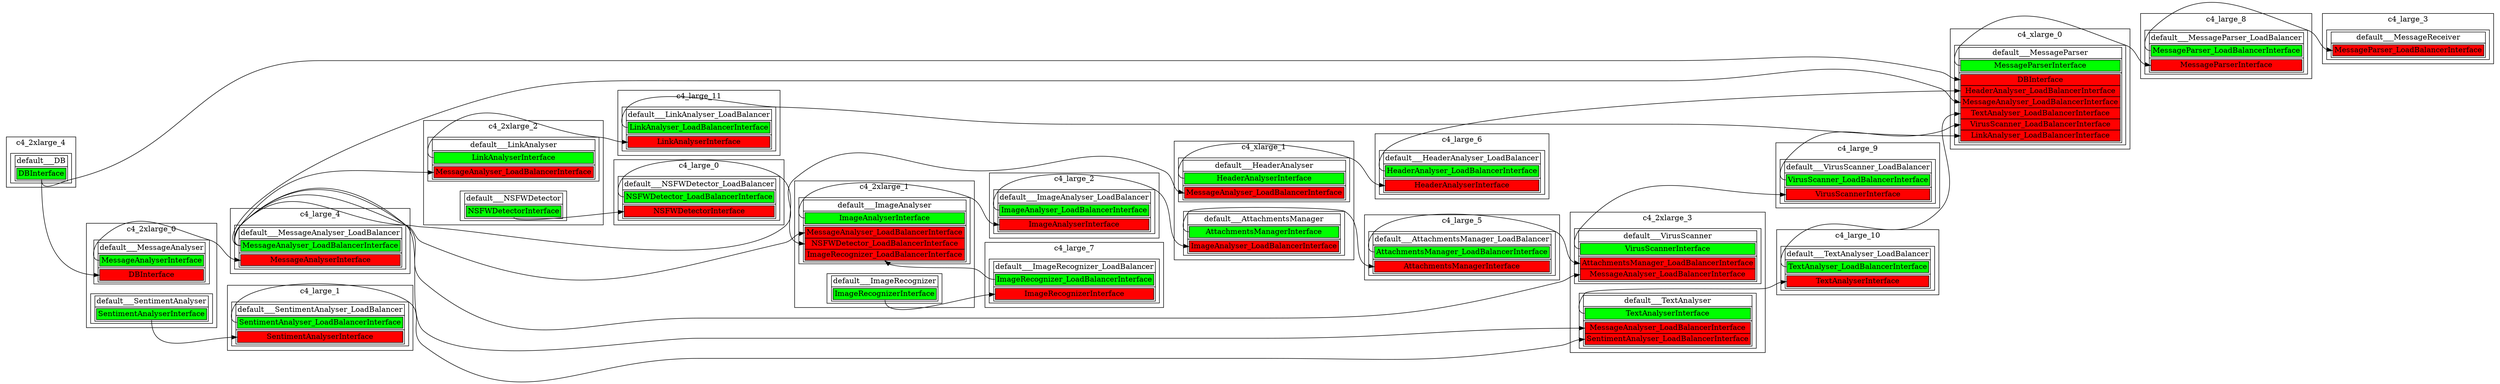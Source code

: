 digraph Configuration {
rankdir=LR;
subgraph cluster_c4_large_5 {
label = "c4_large_5";
comp_10 [shape=box,label=<
<table border="0" cellborder="1" cellspacing="0"><tr><td colspan="2">default___AttachmentsManager_LoadBalancer</td></tr>
<tr><td><table border="0" cellborder="1" cellspacing="0" bgcolor="green">
<tr><td port="prov_AttachmentsManager_LoadBalancerInterface">AttachmentsManager_LoadBalancerInterface</td></tr>
</table></td></tr>
<tr><td><table border="0" cellborder="1" cellspacing="0" bgcolor="red">
<tr><td port="req_AttachmentsManagerInterface">AttachmentsManagerInterface</td></tr>
</table></td></tr>
</table>
>];
}
subgraph cluster_c4_large_10 {
label = "c4_large_10";
comp_5 [shape=box,label=<
<table border="0" cellborder="1" cellspacing="0"><tr><td colspan="2">default___TextAnalyser_LoadBalancer</td></tr>
<tr><td><table border="0" cellborder="1" cellspacing="0" bgcolor="green">
<tr><td port="prov_TextAnalyser_LoadBalancerInterface">TextAnalyser_LoadBalancerInterface</td></tr>
</table></td></tr>
<tr><td><table border="0" cellborder="1" cellspacing="0" bgcolor="red">
<tr><td port="req_TextAnalyserInterface">TextAnalyserInterface</td></tr>
</table></td></tr>
</table>
>];
}
subgraph cluster_c4_xlarge_0 {
label = "c4_xlarge_0";
comp_3 [shape=box,label=<
<table border="0" cellborder="1" cellspacing="0"><tr><td colspan="2">default___MessageParser</td></tr>
<tr><td><table border="0" cellborder="1" cellspacing="0" bgcolor="green">
<tr><td port="prov_MessageParserInterface">MessageParserInterface</td></tr>
</table></td></tr>
<tr><td><table border="0" cellborder="1" cellspacing="0" bgcolor="red">
<tr><td port="req_DBInterface">DBInterface</td></tr>
<tr><td port="req_HeaderAnalyser_LoadBalancerInterface">HeaderAnalyser_LoadBalancerInterface</td></tr>
<tr><td port="req_MessageAnalyser_LoadBalancerInterface">MessageAnalyser_LoadBalancerInterface</td></tr>
<tr><td port="req_TextAnalyser_LoadBalancerInterface">TextAnalyser_LoadBalancerInterface</td></tr>
<tr><td port="req_VirusScanner_LoadBalancerInterface">VirusScanner_LoadBalancerInterface</td></tr>
<tr><td port="req_LinkAnalyser_LoadBalancerInterface">LinkAnalyser_LoadBalancerInterface</td></tr>
</table></td></tr>
</table>
>];
}
subgraph cluster_c4_large_2 {
label = "c4_large_2";
comp_9 [shape=box,label=<
<table border="0" cellborder="1" cellspacing="0"><tr><td colspan="2">default___ImageAnalyser_LoadBalancer</td></tr>
<tr><td><table border="0" cellborder="1" cellspacing="0" bgcolor="green">
<tr><td port="prov_ImageAnalyser_LoadBalancerInterface">ImageAnalyser_LoadBalancerInterface</td></tr>
</table></td></tr>
<tr><td><table border="0" cellborder="1" cellspacing="0" bgcolor="red">
<tr><td port="req_ImageAnalyserInterface">ImageAnalyserInterface</td></tr>
</table></td></tr>
</table>
>];
}
subgraph cluster_c4_2xlarge_1 {
label = "c4_2xlarge_1";
comp_16 [shape=box,label=<
<table border="0" cellborder="1" cellspacing="0"><tr><td colspan="2">default___ImageRecognizer</td></tr>
<tr><td><table border="0" cellborder="1" cellspacing="0" bgcolor="green">
<tr><td port="prov_ImageRecognizerInterface">ImageRecognizerInterface</td></tr>
</table></td></tr>
</table>
>];
comp_17 [shape=box,label=<
<table border="0" cellborder="1" cellspacing="0"><tr><td colspan="2">default___ImageAnalyser</td></tr>
<tr><td><table border="0" cellborder="1" cellspacing="0" bgcolor="green">
<tr><td port="prov_ImageAnalyserInterface">ImageAnalyserInterface</td></tr>
</table></td></tr>
<tr><td><table border="0" cellborder="1" cellspacing="0" bgcolor="red">
<tr><td port="req_MessageAnalyser_LoadBalancerInterface">MessageAnalyser_LoadBalancerInterface</td></tr>
<tr><td port="req_NSFWDetector_LoadBalancerInterface">NSFWDetector_LoadBalancerInterface</td></tr>
<tr><td port="req_ImageRecognizer_LoadBalancerInterface">ImageRecognizer_LoadBalancerInterface</td></tr>
</table></td></tr>
</table>
>];
}
subgraph cluster_c4_large_6 {
label = "c4_large_6";
comp_13 [shape=box,label=<
<table border="0" cellborder="1" cellspacing="0"><tr><td colspan="2">default___HeaderAnalyser_LoadBalancer</td></tr>
<tr><td><table border="0" cellborder="1" cellspacing="0" bgcolor="green">
<tr><td port="prov_HeaderAnalyser_LoadBalancerInterface">HeaderAnalyser_LoadBalancerInterface</td></tr>
</table></td></tr>
<tr><td><table border="0" cellborder="1" cellspacing="0" bgcolor="red">
<tr><td port="req_HeaderAnalyserInterface">HeaderAnalyserInterface</td></tr>
</table></td></tr>
</table>
>];
}
subgraph cluster_c4_large_11 {
label = "c4_large_11";
comp_4 [shape=box,label=<
<table border="0" cellborder="1" cellspacing="0"><tr><td colspan="2">default___LinkAnalyser_LoadBalancer</td></tr>
<tr><td><table border="0" cellborder="1" cellspacing="0" bgcolor="green">
<tr><td port="prov_LinkAnalyser_LoadBalancerInterface">LinkAnalyser_LoadBalancerInterface</td></tr>
</table></td></tr>
<tr><td><table border="0" cellborder="1" cellspacing="0" bgcolor="red">
<tr><td port="req_LinkAnalyserInterface">LinkAnalyserInterface</td></tr>
</table></td></tr>
</table>
>];
}
subgraph cluster_c4_large_8 {
label = "c4_large_8";
comp_15 [shape=box,label=<
<table border="0" cellborder="1" cellspacing="0"><tr><td colspan="2">default___MessageParser_LoadBalancer</td></tr>
<tr><td><table border="0" cellborder="1" cellspacing="0" bgcolor="green">
<tr><td port="prov_MessageParser_LoadBalancerInterface">MessageParser_LoadBalancerInterface</td></tr>
</table></td></tr>
<tr><td><table border="0" cellborder="1" cellspacing="0" bgcolor="red">
<tr><td port="req_MessageParserInterface">MessageParserInterface</td></tr>
</table></td></tr>
</table>
>];
}
subgraph cluster_c4_large_3 {
label = "c4_large_3";
comp_8 [shape=box,label=<
<table border="0" cellborder="1" cellspacing="0"><tr><td colspan="2">default___MessageReceiver</td></tr>
<tr><td><table border="0" cellborder="1" cellspacing="0" bgcolor="red">
<tr><td port="req_MessageParser_LoadBalancerInterface">MessageParser_LoadBalancerInterface</td></tr>
</table></td></tr>
</table>
>];
}
subgraph cluster_c4_large_7 {
label = "c4_large_7";
comp_12 [shape=box,label=<
<table border="0" cellborder="1" cellspacing="0"><tr><td colspan="2">default___ImageRecognizer_LoadBalancer</td></tr>
<tr><td><table border="0" cellborder="1" cellspacing="0" bgcolor="green">
<tr><td port="prov_ImageRecognizer_LoadBalancerInterface">ImageRecognizer_LoadBalancerInterface</td></tr>
</table></td></tr>
<tr><td><table border="0" cellborder="1" cellspacing="0" bgcolor="red">
<tr><td port="req_ImageRecognizerInterface">ImageRecognizerInterface</td></tr>
</table></td></tr>
</table>
>];
}
subgraph cluster_c4_large_9 {
label = "c4_large_9";
comp_14 [shape=box,label=<
<table border="0" cellborder="1" cellspacing="0"><tr><td colspan="2">default___VirusScanner_LoadBalancer</td></tr>
<tr><td><table border="0" cellborder="1" cellspacing="0" bgcolor="green">
<tr><td port="prov_VirusScanner_LoadBalancerInterface">VirusScanner_LoadBalancerInterface</td></tr>
</table></td></tr>
<tr><td><table border="0" cellborder="1" cellspacing="0" bgcolor="red">
<tr><td port="req_VirusScannerInterface">VirusScannerInterface</td></tr>
</table></td></tr>
</table>
>];
}
subgraph cluster_c4_large_0 {
label = "c4_large_0";
comp_7 [shape=box,label=<
<table border="0" cellborder="1" cellspacing="0"><tr><td colspan="2">default___NSFWDetector_LoadBalancer</td></tr>
<tr><td><table border="0" cellborder="1" cellspacing="0" bgcolor="green">
<tr><td port="prov_NSFWDetector_LoadBalancerInterface">NSFWDetector_LoadBalancerInterface</td></tr>
</table></td></tr>
<tr><td><table border="0" cellborder="1" cellspacing="0" bgcolor="red">
<tr><td port="req_NSFWDetectorInterface">NSFWDetectorInterface</td></tr>
</table></td></tr>
</table>
>];
}
subgraph cluster_c4_2xlarge_2 {
label = "c4_2xlarge_2";
comp_22 [shape=box,label=<
<table border="0" cellborder="1" cellspacing="0"><tr><td colspan="2">default___NSFWDetector</td></tr>
<tr><td><table border="0" cellborder="1" cellspacing="0" bgcolor="green">
<tr><td port="prov_NSFWDetectorInterface">NSFWDetectorInterface</td></tr>
</table></td></tr>
</table>
>];
comp_23 [shape=box,label=<
<table border="0" cellborder="1" cellspacing="0"><tr><td colspan="2">default___LinkAnalyser</td></tr>
<tr><td><table border="0" cellborder="1" cellspacing="0" bgcolor="green">
<tr><td port="prov_LinkAnalyserInterface">LinkAnalyserInterface</td></tr>
</table></td></tr>
<tr><td><table border="0" cellborder="1" cellspacing="0" bgcolor="red">
<tr><td port="req_MessageAnalyser_LoadBalancerInterface">MessageAnalyser_LoadBalancerInterface</td></tr>
</table></td></tr>
</table>
>];
}
subgraph cluster_c4_large_4 {
label = "c4_large_4";
comp_11 [shape=box,label=<
<table border="0" cellborder="1" cellspacing="0"><tr><td colspan="2">default___MessageAnalyser_LoadBalancer</td></tr>
<tr><td><table border="0" cellborder="1" cellspacing="0" bgcolor="green">
<tr><td port="prov_MessageAnalyser_LoadBalancerInterface">MessageAnalyser_LoadBalancerInterface</td></tr>
</table></td></tr>
<tr><td><table border="0" cellborder="1" cellspacing="0" bgcolor="red">
<tr><td port="req_MessageAnalyserInterface">MessageAnalyserInterface</td></tr>
</table></td></tr>
</table>
>];
}
subgraph cluster_c4_2xlarge_4 {
label = "c4_2xlarge_4";
comp_24 [shape=box,label=<
<table border="0" cellborder="1" cellspacing="0"><tr><td colspan="2">default___DB</td></tr>
<tr><td><table border="0" cellborder="1" cellspacing="0" bgcolor="green">
<tr><td port="prov_DBInterface">DBInterface</td></tr>
</table></td></tr>
</table>
>];
}
subgraph cluster_c4_large_1 {
label = "c4_large_1";
comp_6 [shape=box,label=<
<table border="0" cellborder="1" cellspacing="0"><tr><td colspan="2">default___SentimentAnalyser_LoadBalancer</td></tr>
<tr><td><table border="0" cellborder="1" cellspacing="0" bgcolor="green">
<tr><td port="prov_SentimentAnalyser_LoadBalancerInterface">SentimentAnalyser_LoadBalancerInterface</td></tr>
</table></td></tr>
<tr><td><table border="0" cellborder="1" cellspacing="0" bgcolor="red">
<tr><td port="req_SentimentAnalyserInterface">SentimentAnalyserInterface</td></tr>
</table></td></tr>
</table>
>];
}
subgraph cluster_c4_2xlarge_3 {
label = "c4_2xlarge_3";
comp_20 [shape=box,label=<
<table border="0" cellborder="1" cellspacing="0"><tr><td colspan="2">default___TextAnalyser</td></tr>
<tr><td><table border="0" cellborder="1" cellspacing="0" bgcolor="green">
<tr><td port="prov_TextAnalyserInterface">TextAnalyserInterface</td></tr>
</table></td></tr>
<tr><td><table border="0" cellborder="1" cellspacing="0" bgcolor="red">
<tr><td port="req_MessageAnalyser_LoadBalancerInterface">MessageAnalyser_LoadBalancerInterface</td></tr>
<tr><td port="req_SentimentAnalyser_LoadBalancerInterface">SentimentAnalyser_LoadBalancerInterface</td></tr>
</table></td></tr>
</table>
>];
comp_21 [shape=box,label=<
<table border="0" cellborder="1" cellspacing="0"><tr><td colspan="2">default___VirusScanner</td></tr>
<tr><td><table border="0" cellborder="1" cellspacing="0" bgcolor="green">
<tr><td port="prov_VirusScannerInterface">VirusScannerInterface</td></tr>
</table></td></tr>
<tr><td><table border="0" cellborder="1" cellspacing="0" bgcolor="red">
<tr><td port="req_AttachmentsManager_LoadBalancerInterface">AttachmentsManager_LoadBalancerInterface</td></tr>
<tr><td port="req_MessageAnalyser_LoadBalancerInterface">MessageAnalyser_LoadBalancerInterface</td></tr>
</table></td></tr>
</table>
>];
}
subgraph cluster_c4_2xlarge_0 {
label = "c4_2xlarge_0";
comp_18 [shape=box,label=<
<table border="0" cellborder="1" cellspacing="0"><tr><td colspan="2">default___SentimentAnalyser</td></tr>
<tr><td><table border="0" cellborder="1" cellspacing="0" bgcolor="green">
<tr><td port="prov_SentimentAnalyserInterface">SentimentAnalyserInterface</td></tr>
</table></td></tr>
</table>
>];
comp_19 [shape=box,label=<
<table border="0" cellborder="1" cellspacing="0"><tr><td colspan="2">default___MessageAnalyser</td></tr>
<tr><td><table border="0" cellborder="1" cellspacing="0" bgcolor="green">
<tr><td port="prov_MessageAnalyserInterface">MessageAnalyserInterface</td></tr>
</table></td></tr>
<tr><td><table border="0" cellborder="1" cellspacing="0" bgcolor="red">
<tr><td port="req_DBInterface">DBInterface</td></tr>
</table></td></tr>
</table>
>];
}
subgraph cluster_c4_xlarge_1 {
label = "c4_xlarge_1";
comp_1 [shape=box,label=<
<table border="0" cellborder="1" cellspacing="0"><tr><td colspan="2">default___HeaderAnalyser</td></tr>
<tr><td><table border="0" cellborder="1" cellspacing="0" bgcolor="green">
<tr><td port="prov_HeaderAnalyserInterface">HeaderAnalyserInterface</td></tr>
</table></td></tr>
<tr><td><table border="0" cellborder="1" cellspacing="0" bgcolor="red">
<tr><td port="req_MessageAnalyser_LoadBalancerInterface">MessageAnalyser_LoadBalancerInterface</td></tr>
</table></td></tr>
</table>
>];
comp_2 [shape=box,label=<
<table border="0" cellborder="1" cellspacing="0"><tr><td colspan="2">default___AttachmentsManager</td></tr>
<tr><td><table border="0" cellborder="1" cellspacing="0" bgcolor="green">
<tr><td port="prov_AttachmentsManagerInterface">AttachmentsManagerInterface</td></tr>
</table></td></tr>
<tr><td><table border="0" cellborder="1" cellspacing="0" bgcolor="red">
<tr><td port="req_ImageAnalyser_LoadBalancerInterface">ImageAnalyser_LoadBalancerInterface</td></tr>
</table></td></tr>
</table>
>];
}
comp_1:prov_HeaderAnalyserInterface -> comp_13:req_HeaderAnalyserInterface
comp_2:prov_AttachmentsManagerInterface -> comp_10:req_AttachmentsManagerInterface
comp_3:prov_MessageParserInterface -> comp_15:req_MessageParserInterface
comp_4:prov_LinkAnalyser_LoadBalancerInterface -> comp_3:req_LinkAnalyser_LoadBalancerInterface
comp_5:prov_TextAnalyser_LoadBalancerInterface -> comp_3:req_TextAnalyser_LoadBalancerInterface
comp_6:prov_SentimentAnalyser_LoadBalancerInterface -> comp_20:req_SentimentAnalyser_LoadBalancerInterface
comp_7:prov_NSFWDetector_LoadBalancerInterface -> comp_17:req_NSFWDetector_LoadBalancerInterface
comp_9:prov_ImageAnalyser_LoadBalancerInterface -> comp_2:req_ImageAnalyser_LoadBalancerInterface
comp_10:prov_AttachmentsManager_LoadBalancerInterface -> comp_21:req_AttachmentsManager_LoadBalancerInterface
comp_11:prov_MessageAnalyser_LoadBalancerInterface -> comp_1:req_MessageAnalyser_LoadBalancerInterface
comp_11:prov_MessageAnalyser_LoadBalancerInterface -> comp_3:req_MessageAnalyser_LoadBalancerInterface
comp_11:prov_MessageAnalyser_LoadBalancerInterface -> comp_17:req_MessageAnalyser_LoadBalancerInterface
comp_11:prov_MessageAnalyser_LoadBalancerInterface -> comp_20:req_MessageAnalyser_LoadBalancerInterface
comp_11:prov_MessageAnalyser_LoadBalancerInterface -> comp_21:req_MessageAnalyser_LoadBalancerInterface
comp_11:prov_MessageAnalyser_LoadBalancerInterface -> comp_23:req_MessageAnalyser_LoadBalancerInterface
comp_12:prov_ImageRecognizer_LoadBalancerInterface -> comp_17:req_ImageRecognizer_LoadBalancerInterface
comp_13:prov_HeaderAnalyser_LoadBalancerInterface -> comp_3:req_HeaderAnalyser_LoadBalancerInterface
comp_14:prov_VirusScanner_LoadBalancerInterface -> comp_3:req_VirusScanner_LoadBalancerInterface
comp_15:prov_MessageParser_LoadBalancerInterface -> comp_8:req_MessageParser_LoadBalancerInterface
comp_16:prov_ImageRecognizerInterface -> comp_12:req_ImageRecognizerInterface
comp_17:prov_ImageAnalyserInterface -> comp_9:req_ImageAnalyserInterface
comp_18:prov_SentimentAnalyserInterface -> comp_6:req_SentimentAnalyserInterface
comp_19:prov_MessageAnalyserInterface -> comp_11:req_MessageAnalyserInterface
comp_20:prov_TextAnalyserInterface -> comp_5:req_TextAnalyserInterface
comp_21:prov_VirusScannerInterface -> comp_14:req_VirusScannerInterface
comp_22:prov_NSFWDetectorInterface -> comp_7:req_NSFWDetectorInterface
comp_23:prov_LinkAnalyserInterface -> comp_4:req_LinkAnalyserInterface
comp_24:prov_DBInterface -> comp_3:req_DBInterface
comp_24:prov_DBInterface -> comp_19:req_DBInterface
}
